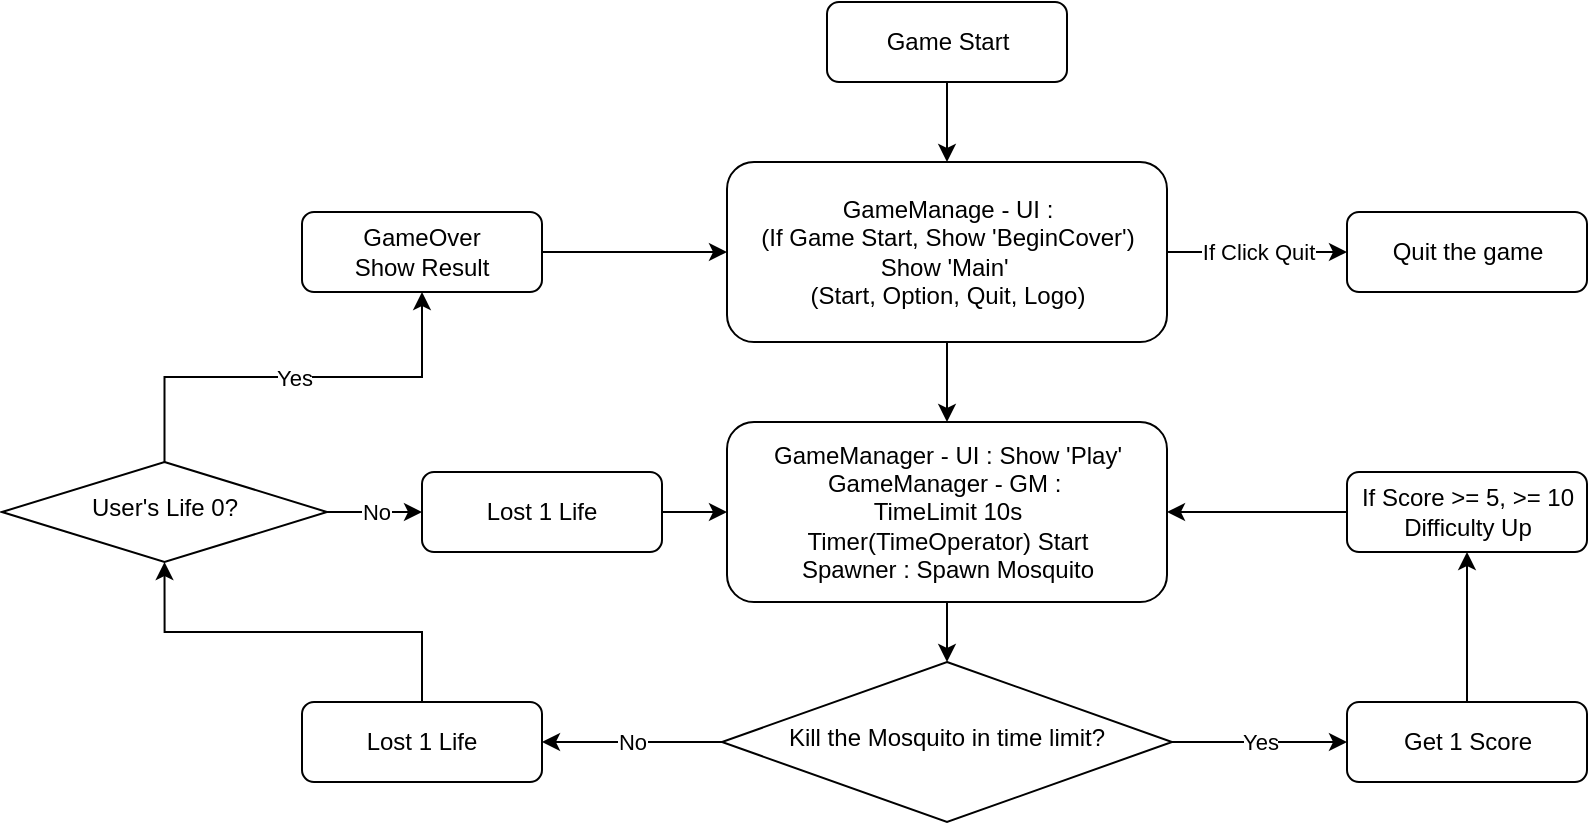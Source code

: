 <mxfile version="17.4.5" type="device"><diagram id="C5RBs43oDa-KdzZeNtuy" name="Page-1"><mxGraphModel dx="1038" dy="489" grid="1" gridSize="10" guides="1" tooltips="1" connect="1" arrows="1" fold="1" page="1" pageScale="1" pageWidth="827" pageHeight="1169" math="0" shadow="0"><root><mxCell id="WIyWlLk6GJQsqaUBKTNV-0"/><mxCell id="WIyWlLk6GJQsqaUBKTNV-1" parent="WIyWlLk6GJQsqaUBKTNV-0"/><mxCell id="jI-X6Xeg9InR5yqX0hEp-3" style="edgeStyle=orthogonalEdgeStyle;rounded=0;orthogonalLoop=1;jettySize=auto;html=1;entryX=0.5;entryY=0;entryDx=0;entryDy=0;" edge="1" parent="WIyWlLk6GJQsqaUBKTNV-1" source="WIyWlLk6GJQsqaUBKTNV-3" target="jI-X6Xeg9InR5yqX0hEp-0"><mxGeometry relative="1" as="geometry"/></mxCell><mxCell id="WIyWlLk6GJQsqaUBKTNV-3" value="Game Start" style="rounded=1;whiteSpace=wrap;html=1;fontSize=12;glass=0;strokeWidth=1;shadow=0;" parent="WIyWlLk6GJQsqaUBKTNV-1" vertex="1"><mxGeometry x="422.5" y="40" width="120" height="40" as="geometry"/></mxCell><mxCell id="jI-X6Xeg9InR5yqX0hEp-21" style="edgeStyle=orthogonalEdgeStyle;rounded=0;orthogonalLoop=1;jettySize=auto;html=1;entryX=0.5;entryY=1;entryDx=0;entryDy=0;" edge="1" parent="WIyWlLk6GJQsqaUBKTNV-1" source="WIyWlLk6GJQsqaUBKTNV-11" target="jI-X6Xeg9InR5yqX0hEp-22"><mxGeometry relative="1" as="geometry"><mxPoint x="743" y="330" as="targetPoint"/></mxGeometry></mxCell><mxCell id="WIyWlLk6GJQsqaUBKTNV-11" value="Get 1 Score" style="rounded=1;whiteSpace=wrap;html=1;fontSize=12;glass=0;strokeWidth=1;shadow=0;" parent="WIyWlLk6GJQsqaUBKTNV-1" vertex="1"><mxGeometry x="682.5" y="390" width="120" height="40" as="geometry"/></mxCell><mxCell id="jI-X6Xeg9InR5yqX0hEp-2" style="edgeStyle=orthogonalEdgeStyle;rounded=0;orthogonalLoop=1;jettySize=auto;html=1;entryX=0.5;entryY=0;entryDx=0;entryDy=0;" edge="1" parent="WIyWlLk6GJQsqaUBKTNV-1" source="jI-X6Xeg9InR5yqX0hEp-0" target="jI-X6Xeg9InR5yqX0hEp-1"><mxGeometry relative="1" as="geometry"/></mxCell><mxCell id="jI-X6Xeg9InR5yqX0hEp-15" value="If Click Quit" style="edgeStyle=orthogonalEdgeStyle;rounded=0;orthogonalLoop=1;jettySize=auto;html=1;entryX=0;entryY=0.5;entryDx=0;entryDy=0;" edge="1" parent="WIyWlLk6GJQsqaUBKTNV-1" source="jI-X6Xeg9InR5yqX0hEp-0" target="jI-X6Xeg9InR5yqX0hEp-16"><mxGeometry relative="1" as="geometry"><mxPoint x="680" y="165" as="targetPoint"/></mxGeometry></mxCell><mxCell id="jI-X6Xeg9InR5yqX0hEp-0" value="GameManage - UI :&lt;br&gt;(If Game Start, Show 'BeginCover')&lt;br&gt;Show 'Main'&amp;nbsp;&lt;br&gt;(Start, Option, Quit, Logo)" style="rounded=1;whiteSpace=wrap;html=1;fontSize=12;glass=0;strokeWidth=1;shadow=0;" vertex="1" parent="WIyWlLk6GJQsqaUBKTNV-1"><mxGeometry x="372.5" y="120" width="220" height="90" as="geometry"/></mxCell><mxCell id="jI-X6Xeg9InR5yqX0hEp-5" style="edgeStyle=orthogonalEdgeStyle;rounded=0;orthogonalLoop=1;jettySize=auto;html=1;entryX=0.5;entryY=0;entryDx=0;entryDy=0;" edge="1" parent="WIyWlLk6GJQsqaUBKTNV-1" source="jI-X6Xeg9InR5yqX0hEp-1" target="jI-X6Xeg9InR5yqX0hEp-4"><mxGeometry relative="1" as="geometry"/></mxCell><mxCell id="jI-X6Xeg9InR5yqX0hEp-1" value="GameManager - UI : Show 'Play'&lt;br&gt;GameManager - GM :&amp;nbsp;&lt;br&gt;TimeLimit 10s&lt;br&gt;Timer(TimeOperator) Start&lt;br&gt;Spawner : Spawn Mosquito" style="rounded=1;whiteSpace=wrap;html=1;fontSize=12;glass=0;strokeWidth=1;shadow=0;" vertex="1" parent="WIyWlLk6GJQsqaUBKTNV-1"><mxGeometry x="372.5" y="250" width="220" height="90" as="geometry"/></mxCell><mxCell id="jI-X6Xeg9InR5yqX0hEp-6" value="Yes" style="edgeStyle=orthogonalEdgeStyle;rounded=0;orthogonalLoop=1;jettySize=auto;html=1;entryX=0;entryY=0.5;entryDx=0;entryDy=0;" edge="1" parent="WIyWlLk6GJQsqaUBKTNV-1" source="jI-X6Xeg9InR5yqX0hEp-4" target="WIyWlLk6GJQsqaUBKTNV-11"><mxGeometry relative="1" as="geometry"/></mxCell><mxCell id="jI-X6Xeg9InR5yqX0hEp-7" value="No" style="edgeStyle=orthogonalEdgeStyle;rounded=0;orthogonalLoop=1;jettySize=auto;html=1;entryX=1;entryY=0.5;entryDx=0;entryDy=0;" edge="1" parent="WIyWlLk6GJQsqaUBKTNV-1" source="jI-X6Xeg9InR5yqX0hEp-4" target="jI-X6Xeg9InR5yqX0hEp-8"><mxGeometry relative="1" as="geometry"><mxPoint x="280" y="410" as="targetPoint"/></mxGeometry></mxCell><mxCell id="jI-X6Xeg9InR5yqX0hEp-4" value="Kill the Mosquito in time limit?" style="rhombus;whiteSpace=wrap;html=1;shadow=0;fontFamily=Helvetica;fontSize=12;align=center;strokeWidth=1;spacing=6;spacingTop=-4;" vertex="1" parent="WIyWlLk6GJQsqaUBKTNV-1"><mxGeometry x="370" y="370" width="225" height="80" as="geometry"/></mxCell><mxCell id="jI-X6Xeg9InR5yqX0hEp-10" style="edgeStyle=orthogonalEdgeStyle;rounded=0;orthogonalLoop=1;jettySize=auto;html=1;entryX=0.5;entryY=1;entryDx=0;entryDy=0;" edge="1" parent="WIyWlLk6GJQsqaUBKTNV-1" source="jI-X6Xeg9InR5yqX0hEp-8" target="jI-X6Xeg9InR5yqX0hEp-9"><mxGeometry relative="1" as="geometry"/></mxCell><mxCell id="jI-X6Xeg9InR5yqX0hEp-8" value="Lost 1 Life" style="rounded=1;whiteSpace=wrap;html=1;fontSize=12;glass=0;strokeWidth=1;shadow=0;" vertex="1" parent="WIyWlLk6GJQsqaUBKTNV-1"><mxGeometry x="160" y="390" width="120" height="40" as="geometry"/></mxCell><mxCell id="jI-X6Xeg9InR5yqX0hEp-12" value="Yes" style="edgeStyle=orthogonalEdgeStyle;rounded=0;orthogonalLoop=1;jettySize=auto;html=1;entryX=0.5;entryY=1;entryDx=0;entryDy=0;" edge="1" parent="WIyWlLk6GJQsqaUBKTNV-1" source="jI-X6Xeg9InR5yqX0hEp-9" target="jI-X6Xeg9InR5yqX0hEp-11"><mxGeometry relative="1" as="geometry"/></mxCell><mxCell id="jI-X6Xeg9InR5yqX0hEp-17" value="No" style="edgeStyle=orthogonalEdgeStyle;rounded=0;orthogonalLoop=1;jettySize=auto;html=1;entryX=0;entryY=0.5;entryDx=0;entryDy=0;" edge="1" parent="WIyWlLk6GJQsqaUBKTNV-1" source="jI-X6Xeg9InR5yqX0hEp-9" target="jI-X6Xeg9InR5yqX0hEp-18"><mxGeometry relative="1" as="geometry"><mxPoint x="240" y="285" as="targetPoint"/></mxGeometry></mxCell><mxCell id="jI-X6Xeg9InR5yqX0hEp-9" value="User's Life 0?" style="rhombus;whiteSpace=wrap;html=1;shadow=0;fontFamily=Helvetica;fontSize=12;align=center;strokeWidth=1;spacing=6;spacingTop=-4;" vertex="1" parent="WIyWlLk6GJQsqaUBKTNV-1"><mxGeometry x="10" y="270" width="162.5" height="50" as="geometry"/></mxCell><mxCell id="jI-X6Xeg9InR5yqX0hEp-14" style="edgeStyle=orthogonalEdgeStyle;rounded=0;orthogonalLoop=1;jettySize=auto;html=1;entryX=0;entryY=0.5;entryDx=0;entryDy=0;" edge="1" parent="WIyWlLk6GJQsqaUBKTNV-1" source="jI-X6Xeg9InR5yqX0hEp-11" target="jI-X6Xeg9InR5yqX0hEp-0"><mxGeometry relative="1" as="geometry"/></mxCell><mxCell id="jI-X6Xeg9InR5yqX0hEp-11" value="GameOver&lt;br&gt;Show Result" style="rounded=1;whiteSpace=wrap;html=1;fontSize=12;glass=0;strokeWidth=1;shadow=0;" vertex="1" parent="WIyWlLk6GJQsqaUBKTNV-1"><mxGeometry x="160" y="145" width="120" height="40" as="geometry"/></mxCell><mxCell id="jI-X6Xeg9InR5yqX0hEp-16" value="Quit the game" style="rounded=1;whiteSpace=wrap;html=1;fontSize=12;glass=0;strokeWidth=1;shadow=0;" vertex="1" parent="WIyWlLk6GJQsqaUBKTNV-1"><mxGeometry x="682.5" y="145" width="120" height="40" as="geometry"/></mxCell><mxCell id="jI-X6Xeg9InR5yqX0hEp-20" style="edgeStyle=orthogonalEdgeStyle;rounded=0;orthogonalLoop=1;jettySize=auto;html=1;entryX=0;entryY=0.5;entryDx=0;entryDy=0;" edge="1" parent="WIyWlLk6GJQsqaUBKTNV-1" source="jI-X6Xeg9InR5yqX0hEp-18" target="jI-X6Xeg9InR5yqX0hEp-1"><mxGeometry relative="1" as="geometry"/></mxCell><mxCell id="jI-X6Xeg9InR5yqX0hEp-18" value="Lost 1 Life" style="rounded=1;whiteSpace=wrap;html=1;fontSize=12;glass=0;strokeWidth=1;shadow=0;" vertex="1" parent="WIyWlLk6GJQsqaUBKTNV-1"><mxGeometry x="220" y="275" width="120" height="40" as="geometry"/></mxCell><mxCell id="jI-X6Xeg9InR5yqX0hEp-23" style="edgeStyle=orthogonalEdgeStyle;rounded=0;orthogonalLoop=1;jettySize=auto;html=1;entryX=1;entryY=0.5;entryDx=0;entryDy=0;" edge="1" parent="WIyWlLk6GJQsqaUBKTNV-1" source="jI-X6Xeg9InR5yqX0hEp-22" target="jI-X6Xeg9InR5yqX0hEp-1"><mxGeometry relative="1" as="geometry"/></mxCell><mxCell id="jI-X6Xeg9InR5yqX0hEp-22" value="If Score &amp;gt;= 5, &amp;gt;= 10&lt;br&gt;Difficulty Up" style="rounded=1;whiteSpace=wrap;html=1;fontSize=12;glass=0;strokeWidth=1;shadow=0;" vertex="1" parent="WIyWlLk6GJQsqaUBKTNV-1"><mxGeometry x="682.5" y="275" width="120" height="40" as="geometry"/></mxCell></root></mxGraphModel></diagram></mxfile>